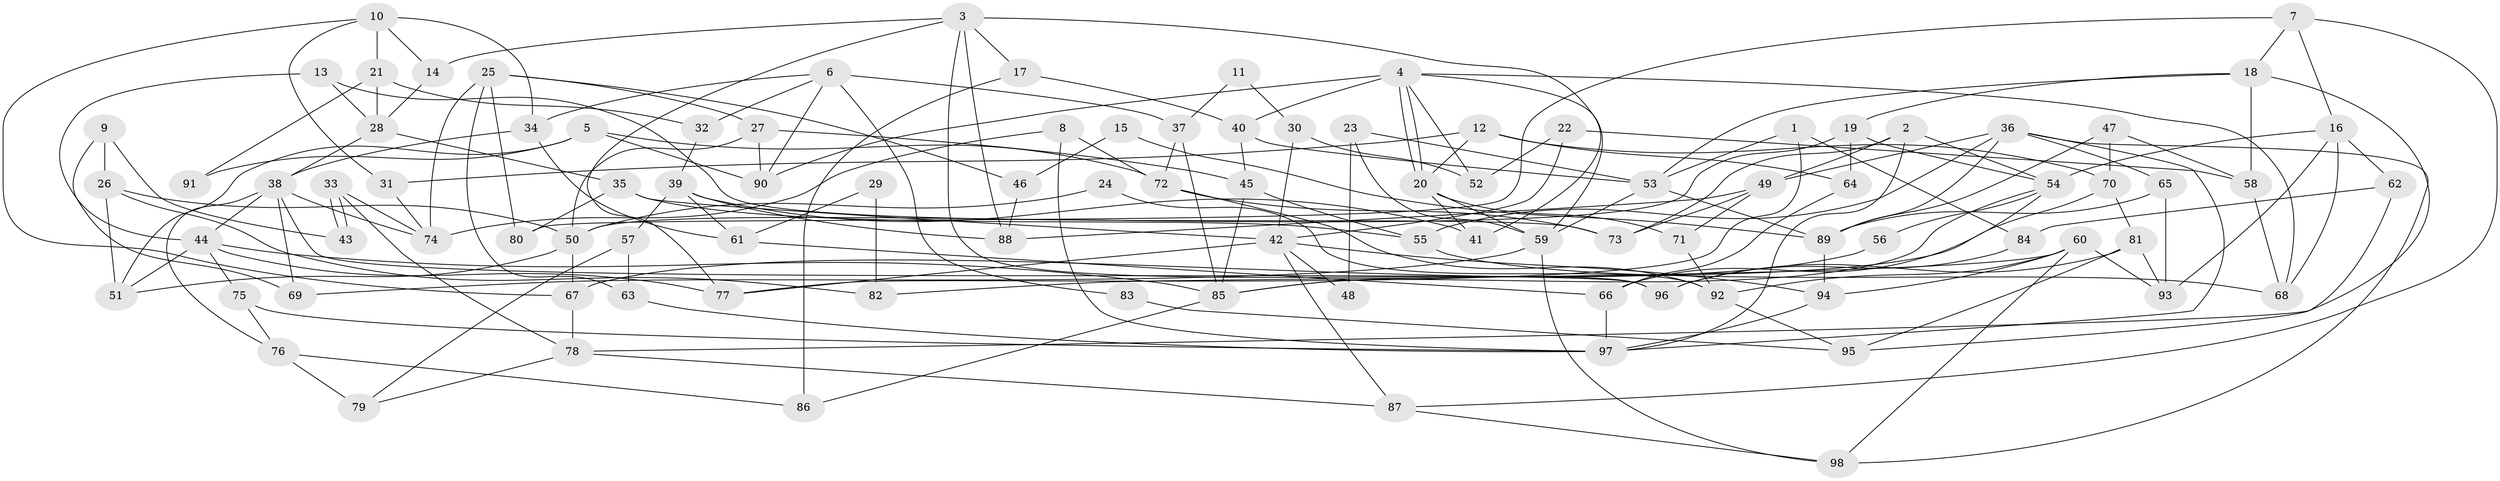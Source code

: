 // coarse degree distribution, {6: 0.22033898305084745, 5: 0.15254237288135594, 7: 0.1694915254237288, 3: 0.15254237288135594, 4: 0.1864406779661017, 8: 0.05084745762711865, 2: 0.06779661016949153}
// Generated by graph-tools (version 1.1) at 2025/37/03/04/25 23:37:06]
// undirected, 98 vertices, 196 edges
graph export_dot {
  node [color=gray90,style=filled];
  1;
  2;
  3;
  4;
  5;
  6;
  7;
  8;
  9;
  10;
  11;
  12;
  13;
  14;
  15;
  16;
  17;
  18;
  19;
  20;
  21;
  22;
  23;
  24;
  25;
  26;
  27;
  28;
  29;
  30;
  31;
  32;
  33;
  34;
  35;
  36;
  37;
  38;
  39;
  40;
  41;
  42;
  43;
  44;
  45;
  46;
  47;
  48;
  49;
  50;
  51;
  52;
  53;
  54;
  55;
  56;
  57;
  58;
  59;
  60;
  61;
  62;
  63;
  64;
  65;
  66;
  67;
  68;
  69;
  70;
  71;
  72;
  73;
  74;
  75;
  76;
  77;
  78;
  79;
  80;
  81;
  82;
  83;
  84;
  85;
  86;
  87;
  88;
  89;
  90;
  91;
  92;
  93;
  94;
  95;
  96;
  97;
  98;
  1 -- 77;
  1 -- 53;
  1 -- 84;
  2 -- 73;
  2 -- 54;
  2 -- 49;
  2 -- 97;
  3 -- 88;
  3 -- 14;
  3 -- 17;
  3 -- 41;
  3 -- 77;
  3 -- 96;
  4 -- 59;
  4 -- 20;
  4 -- 20;
  4 -- 40;
  4 -- 52;
  4 -- 68;
  4 -- 90;
  5 -- 90;
  5 -- 72;
  5 -- 51;
  5 -- 91;
  6 -- 90;
  6 -- 34;
  6 -- 32;
  6 -- 37;
  6 -- 83;
  7 -- 18;
  7 -- 87;
  7 -- 16;
  7 -- 80;
  8 -- 74;
  8 -- 97;
  8 -- 72;
  9 -- 26;
  9 -- 69;
  9 -- 43;
  10 -- 31;
  10 -- 21;
  10 -- 14;
  10 -- 34;
  10 -- 67;
  11 -- 30;
  11 -- 37;
  12 -- 70;
  12 -- 20;
  12 -- 31;
  12 -- 64;
  13 -- 44;
  13 -- 73;
  13 -- 28;
  14 -- 28;
  15 -- 89;
  15 -- 46;
  16 -- 68;
  16 -- 54;
  16 -- 62;
  16 -- 93;
  17 -- 40;
  17 -- 86;
  18 -- 78;
  18 -- 19;
  18 -- 53;
  18 -- 58;
  19 -- 64;
  19 -- 50;
  19 -- 54;
  20 -- 71;
  20 -- 41;
  20 -- 59;
  21 -- 32;
  21 -- 28;
  21 -- 91;
  22 -- 58;
  22 -- 42;
  22 -- 52;
  23 -- 53;
  23 -- 59;
  23 -- 48;
  24 -- 92;
  24 -- 50;
  25 -- 27;
  25 -- 80;
  25 -- 46;
  25 -- 63;
  25 -- 74;
  26 -- 51;
  26 -- 50;
  26 -- 82;
  27 -- 45;
  27 -- 50;
  27 -- 90;
  28 -- 38;
  28 -- 35;
  29 -- 82;
  29 -- 61;
  30 -- 42;
  30 -- 52;
  31 -- 74;
  32 -- 39;
  33 -- 43;
  33 -- 43;
  33 -- 74;
  33 -- 78;
  34 -- 38;
  34 -- 61;
  35 -- 55;
  35 -- 42;
  35 -- 80;
  36 -- 98;
  36 -- 55;
  36 -- 49;
  36 -- 65;
  36 -- 89;
  36 -- 97;
  37 -- 85;
  37 -- 72;
  38 -- 44;
  38 -- 96;
  38 -- 69;
  38 -- 74;
  38 -- 76;
  39 -- 41;
  39 -- 61;
  39 -- 57;
  39 -- 88;
  40 -- 53;
  40 -- 45;
  42 -- 94;
  42 -- 48;
  42 -- 77;
  42 -- 87;
  44 -- 85;
  44 -- 77;
  44 -- 51;
  44 -- 75;
  45 -- 85;
  45 -- 55;
  46 -- 88;
  47 -- 70;
  47 -- 89;
  47 -- 58;
  49 -- 71;
  49 -- 73;
  49 -- 88;
  50 -- 51;
  50 -- 67;
  53 -- 89;
  53 -- 59;
  54 -- 56;
  54 -- 66;
  54 -- 85;
  55 -- 68;
  56 -- 67;
  57 -- 63;
  57 -- 79;
  58 -- 68;
  59 -- 69;
  59 -- 98;
  60 -- 93;
  60 -- 98;
  60 -- 82;
  60 -- 92;
  60 -- 94;
  61 -- 66;
  62 -- 84;
  62 -- 95;
  63 -- 97;
  64 -- 66;
  65 -- 89;
  65 -- 93;
  66 -- 97;
  67 -- 78;
  70 -- 81;
  70 -- 85;
  71 -- 92;
  72 -- 73;
  72 -- 92;
  75 -- 97;
  75 -- 76;
  76 -- 79;
  76 -- 86;
  78 -- 79;
  78 -- 87;
  81 -- 93;
  81 -- 95;
  81 -- 96;
  83 -- 95;
  84 -- 96;
  85 -- 86;
  87 -- 98;
  89 -- 94;
  92 -- 95;
  94 -- 97;
}
